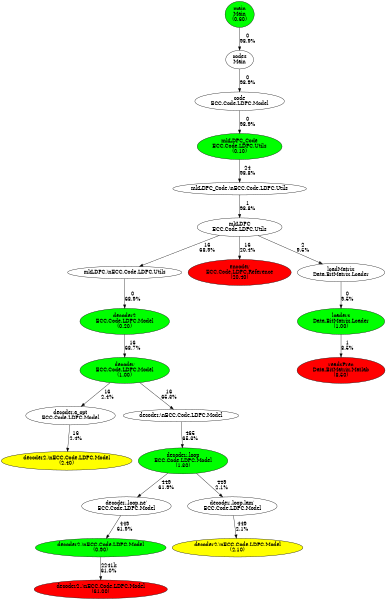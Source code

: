 digraph states { size="8,4"; node [shape=ellipse];
	5 -> 64 [label="0\n98.9%"];
	64 -> 66 [label="0\n98.9%"];
	66 -> 67 [label="0\n98.9%"];
	67 -> 68 [label="24\n98.8%"];
	68 -> 69 [label="1\n98.8%"];
	69 -> 70 [label="16\n68.9%"];
	70 -> 71 [label="0\n68.9%"];
	71 -> 73 [label="16\n68.7%"];
	73 -> 77 [label="16\n2.4%"];
	77 -> 78 [label="16\n2.4%"];
	73 -> 83 [label="16\n65.3%"];
	83 -> 86 [label="465\n65.3%"];
	86 -> 87 [label="449\n61.9%"];
	87 -> 88 [label="449\n61.9%"];
	88 -> 89 [label="2241k\n61.0%"];
	86 -> 93 [label="449\n2.1%"];
	93 -> 94 [label="449\n2.1%"];
	69 -> 107 [label="16\n20.4%"];
	69 -> 108 [label="2\n9.5%"];
	108 -> 110 [label="0\n9.5%"];
	110 -> 116 [label="1\n8.5%"];
67 [label="mkLDPC_Code\nECC.Code.LDPC.Utils\n(0.10)",style=filled, fillcolor=green];
71 [label="decoder2\nECC.Code.LDPC.Model\n(0.20)",style=filled, fillcolor=green];
70 [label="mkLDPC.\\nECC.Code.LDPC.Utils", style=filled, fillcolor=white];
68 [label="mkLDPC_Code.\\nECC.Code.LDPC.Utils", style=filled, fillcolor=white];
78 [label="decoder2.\\nECC.Code.LDPC.Model\n(2.40)",style=filled, fillcolor=yellow];
107 [label="encoder\nECC.Code.LDPC.Reference\n(20.40)",style=filled, fillcolor=red];
87 [label="decoder.\.loop.ne'\nECC.Code.LDPC.Model", style=filled, fillcolor=white];
116 [label="readsPrec\nData.BitMatrix.Matlab\n(8.50)",style=filled, fillcolor=red];
93 [label="decoder.\.loop.lam'\nECC.Code.LDPC.Model", style=filled, fillcolor=white];
88 [label="decoder2.\\nECC.Code.LDPC.Model\n(0.90)",style=filled, fillcolor=green];
77 [label="decoder.a_opt\nECC.Code.LDPC.Model", style=filled, fillcolor=white];
110 [label="loaders\nData.BitMatrix.Loader\n(1.00)",style=filled, fillcolor=green];
64 [label="codes\nMain", style=filled, fillcolor=white];
83 [label="decoder.\\nECC.Code.LDPC.Model", style=filled, fillcolor=white];
94 [label="decoder2.\\nECC.Code.LDPC.Model\n(2.10)",style=filled, fillcolor=yellow];
108 [label="loadMatrix\nData.BitMatrix.Loader", style=filled, fillcolor=white];
69 [label="mkLDPC\nECC.Code.LDPC.Utils", style=filled, fillcolor=white];
89 [label="decoder2.\.\\nECC.Code.LDPC.Model\n(61.00)",style=filled, fillcolor=red];
66 [label="code\nECC.Code.LDPC.Model", style=filled, fillcolor=white];
73 [label="decoder\nECC.Code.LDPC.Model\n(1.00)",style=filled, fillcolor=green];
86 [label="decoder.\.loop\nECC.Code.LDPC.Model\n(1.30)",style=filled, fillcolor=green];
5 [label="main\nMain\n(0.60)",style=filled, fillcolor=green];

}
